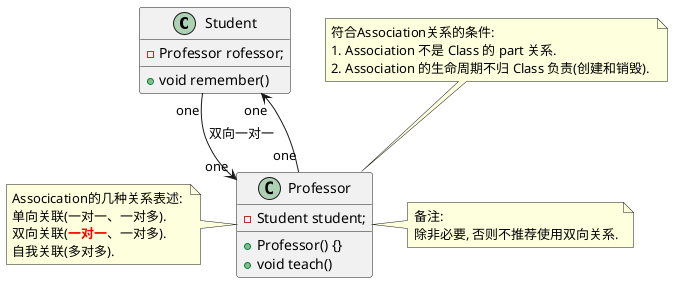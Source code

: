@startuml "关联: 实线+箭头; 双向一对一"


class Student {
	- Professor rofessor;

	+ void remember()
}


class Professor {
	- Student student;

	+ Professor() {}
	+ void teach()
}


note "Assocication的几种关系表述: \n\
单向关联(一对一、一对多). \n\
双向关联(<b><color:red>一对一</color></b>、一对多). \n\
自我关联(多对多). \
" as n1


note "符合Association关系的条件:\n\
1. Association 不是 Class 的 part 关系. \n\
2. Association 的生命周期不归 Class 负责(创建和销毁). \
" as n2


note "备注:\n\
除非必要, 否则不推荐使用双向关系.\
" as n3

Professor .up. n2
Professor .left. n1
Professor .right. n3
Professor "one" -down-> "one" Student
Professor "one" <-up- "one" Student: "双向一对一"


@enduml